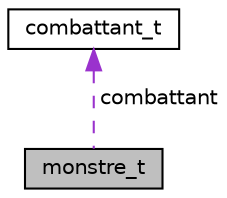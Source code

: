 digraph "monstre_t"
{
 // LATEX_PDF_SIZE
  edge [fontname="Helvetica",fontsize="10",labelfontname="Helvetica",labelfontsize="10"];
  node [fontname="Helvetica",fontsize="10",shape=record];
  Node1 [label="monstre_t",height=0.2,width=0.4,color="black", fillcolor="grey75", style="filled", fontcolor="black",tooltip="représentation d'un monstre"];
  Node2 -> Node1 [dir="back",color="darkorchid3",fontsize="10",style="dashed",label=" combattant" ,fontname="Helvetica"];
  Node2 [label="combattant_t",height=0.2,width=0.4,color="black", fillcolor="white", style="filled",URL="$structcombattant__t.html",tooltip="représentation d'une entité combattante"];
}
